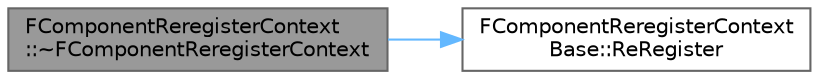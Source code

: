 digraph "FComponentReregisterContext::~FComponentReregisterContext"
{
 // INTERACTIVE_SVG=YES
 // LATEX_PDF_SIZE
  bgcolor="transparent";
  edge [fontname=Helvetica,fontsize=10,labelfontname=Helvetica,labelfontsize=10];
  node [fontname=Helvetica,fontsize=10,shape=box,height=0.2,width=0.4];
  rankdir="LR";
  Node1 [id="Node000001",label="FComponentReregisterContext\l::~FComponentReregisterContext",height=0.2,width=0.4,color="gray40", fillcolor="grey60", style="filled", fontcolor="black",tooltip=" "];
  Node1 -> Node2 [id="edge1_Node000001_Node000002",color="steelblue1",style="solid",tooltip=" "];
  Node2 [id="Node000002",label="FComponentReregisterContext\lBase::ReRegister",height=0.2,width=0.4,color="grey40", fillcolor="white", style="filled",URL="$d7/dff/classFComponentReregisterContextBase.html#a15af8cab37ce002336f36269b07ccf23",tooltip=" "];
}
